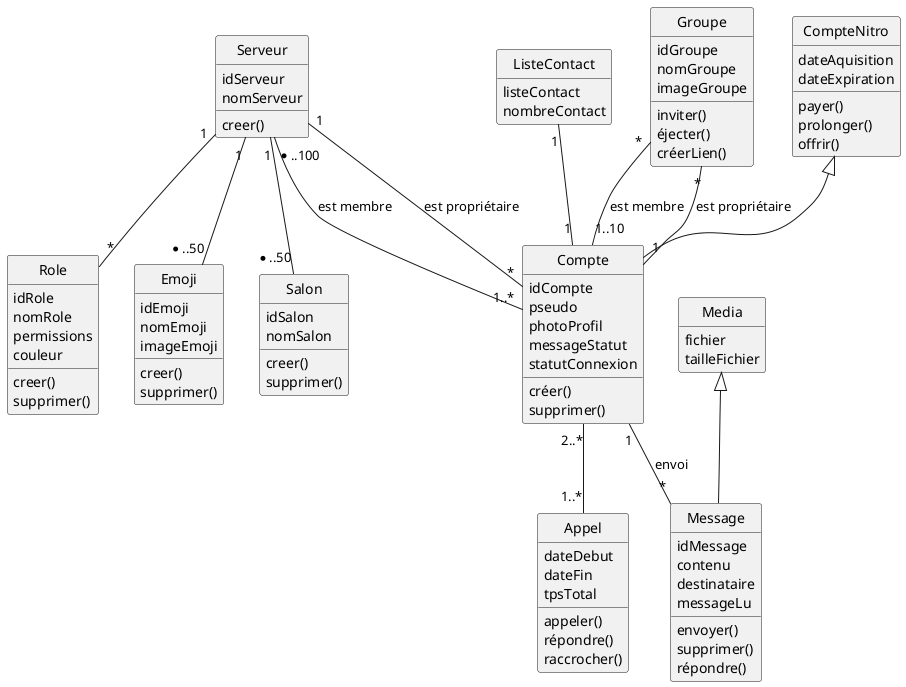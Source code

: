 @startuml ClassesProbables
'--------------------------------
' Parametres pour le dessin
'--------------------------------
hide circle
hide empty members
hide empty methods
'--------------------------------


'--------------------------------
'Partie serveur 
'--------------------------------
class Serveur
{
   idServeur
   nomServeur
   creer()


   

}

class Role
{
    idRole
    nomRole
    permissions
    couleur
    creer()
    supprimer()


}

class Emoji
{
    idEmoji
    nomEmoji
    imageEmoji
    creer()
    supprimer()
    


}

class Salon
{
    idSalon
    nomSalon
    creer()
    supprimer()


}

'--------------------------



'--------------------------
'Contact 
'--------------------------


class ListeContact
{
    listeContact
    nombreContact
}

ListeContact "1" -- "1" Compte


'------------------------------



'------------------------------
'Classes diverses
'------------------------------

class Groupe
{
idGroupe
nomGroupe
imageGroupe
inviter()
éjecter()
créerLien()

}



class Appel 
{
    dateDebut
    dateFin 
    tpsTotal 
    appeler()
    répondre()
    raccrocher()
}

Compte "2..*" -- "1..*" Appel

'---------------------




'-------------------------
'Comptes
'--------------------------
class Compte
{
    idCompte
    pseudo
    photoProfil
    messageStatut
    statutConnexion
    créer()
    supprimer()
}



class CompteNitro 
{
    dateAquisition
    dateExpiration
    payer()
    prolonger()
    offrir()
}

CompteNitro <|-- Compte


'-----------------------




'---------------------------
'Messages et contenus
'----------------------------
class Message
{
idMessage
contenu
destinataire
messageLu

envoyer()
supprimer()
répondre()

}

Media <|-- Message
class Media 
{
fichier
tailleFichier
}



'----------------------------




'----------------------------
'Les lisisons
'------------------------------
Serveur "1" -- "*"  Role 
Serveur "1" -- "*..50"  Emoji 
Serveur "1" -- "*..50"  Salon 
Serveur "*..100" -- "1..*"  Compte : est membre
Serveur "1" -- "*"  Compte : est propriétaire
Groupe "*" -- "1..10" Compte : est membre
Groupe "*" -- "1" Compte : est propriétaire
Compte "1" -- "*" Message : envoi





'---------------------------------
 

@enduml